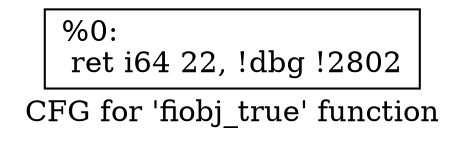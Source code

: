 digraph "CFG for 'fiobj_true' function" {
	label="CFG for 'fiobj_true' function";

	Node0x556851a50d30 [shape=record,label="{%0:\l  ret i64 22, !dbg !2802\l}"];
}

